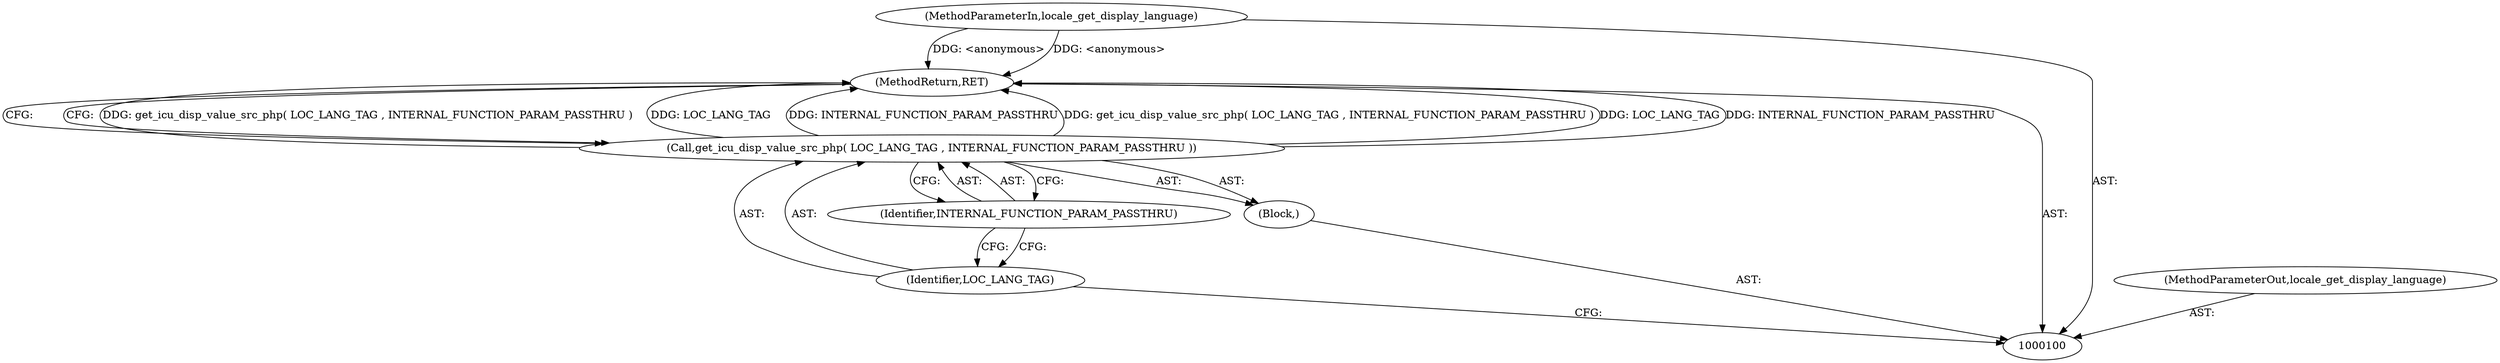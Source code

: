 digraph "0_php-src_97eff7eb57fc2320c267a949cffd622c38712484?w=1_3" {
"1000106" [label="(MethodReturn,RET)"];
"1000101" [label="(MethodParameterIn,locale_get_display_language)"];
"1000117" [label="(MethodParameterOut,locale_get_display_language)"];
"1000102" [label="(Block,)"];
"1000104" [label="(Identifier,LOC_LANG_TAG)"];
"1000105" [label="(Identifier,INTERNAL_FUNCTION_PARAM_PASSTHRU)"];
"1000103" [label="(Call,get_icu_disp_value_src_php( LOC_LANG_TAG , INTERNAL_FUNCTION_PARAM_PASSTHRU ))"];
"1000106" -> "1000100"  [label="AST: "];
"1000106" -> "1000103"  [label="CFG: "];
"1000103" -> "1000106"  [label="DDG: get_icu_disp_value_src_php( LOC_LANG_TAG , INTERNAL_FUNCTION_PARAM_PASSTHRU )"];
"1000103" -> "1000106"  [label="DDG: LOC_LANG_TAG"];
"1000103" -> "1000106"  [label="DDG: INTERNAL_FUNCTION_PARAM_PASSTHRU"];
"1000101" -> "1000106"  [label="DDG: <anonymous>"];
"1000101" -> "1000100"  [label="AST: "];
"1000101" -> "1000106"  [label="DDG: <anonymous>"];
"1000117" -> "1000100"  [label="AST: "];
"1000102" -> "1000100"  [label="AST: "];
"1000103" -> "1000102"  [label="AST: "];
"1000104" -> "1000103"  [label="AST: "];
"1000104" -> "1000100"  [label="CFG: "];
"1000105" -> "1000104"  [label="CFG: "];
"1000105" -> "1000103"  [label="AST: "];
"1000105" -> "1000104"  [label="CFG: "];
"1000103" -> "1000105"  [label="CFG: "];
"1000103" -> "1000102"  [label="AST: "];
"1000103" -> "1000105"  [label="CFG: "];
"1000104" -> "1000103"  [label="AST: "];
"1000105" -> "1000103"  [label="AST: "];
"1000106" -> "1000103"  [label="CFG: "];
"1000103" -> "1000106"  [label="DDG: get_icu_disp_value_src_php( LOC_LANG_TAG , INTERNAL_FUNCTION_PARAM_PASSTHRU )"];
"1000103" -> "1000106"  [label="DDG: LOC_LANG_TAG"];
"1000103" -> "1000106"  [label="DDG: INTERNAL_FUNCTION_PARAM_PASSTHRU"];
}
